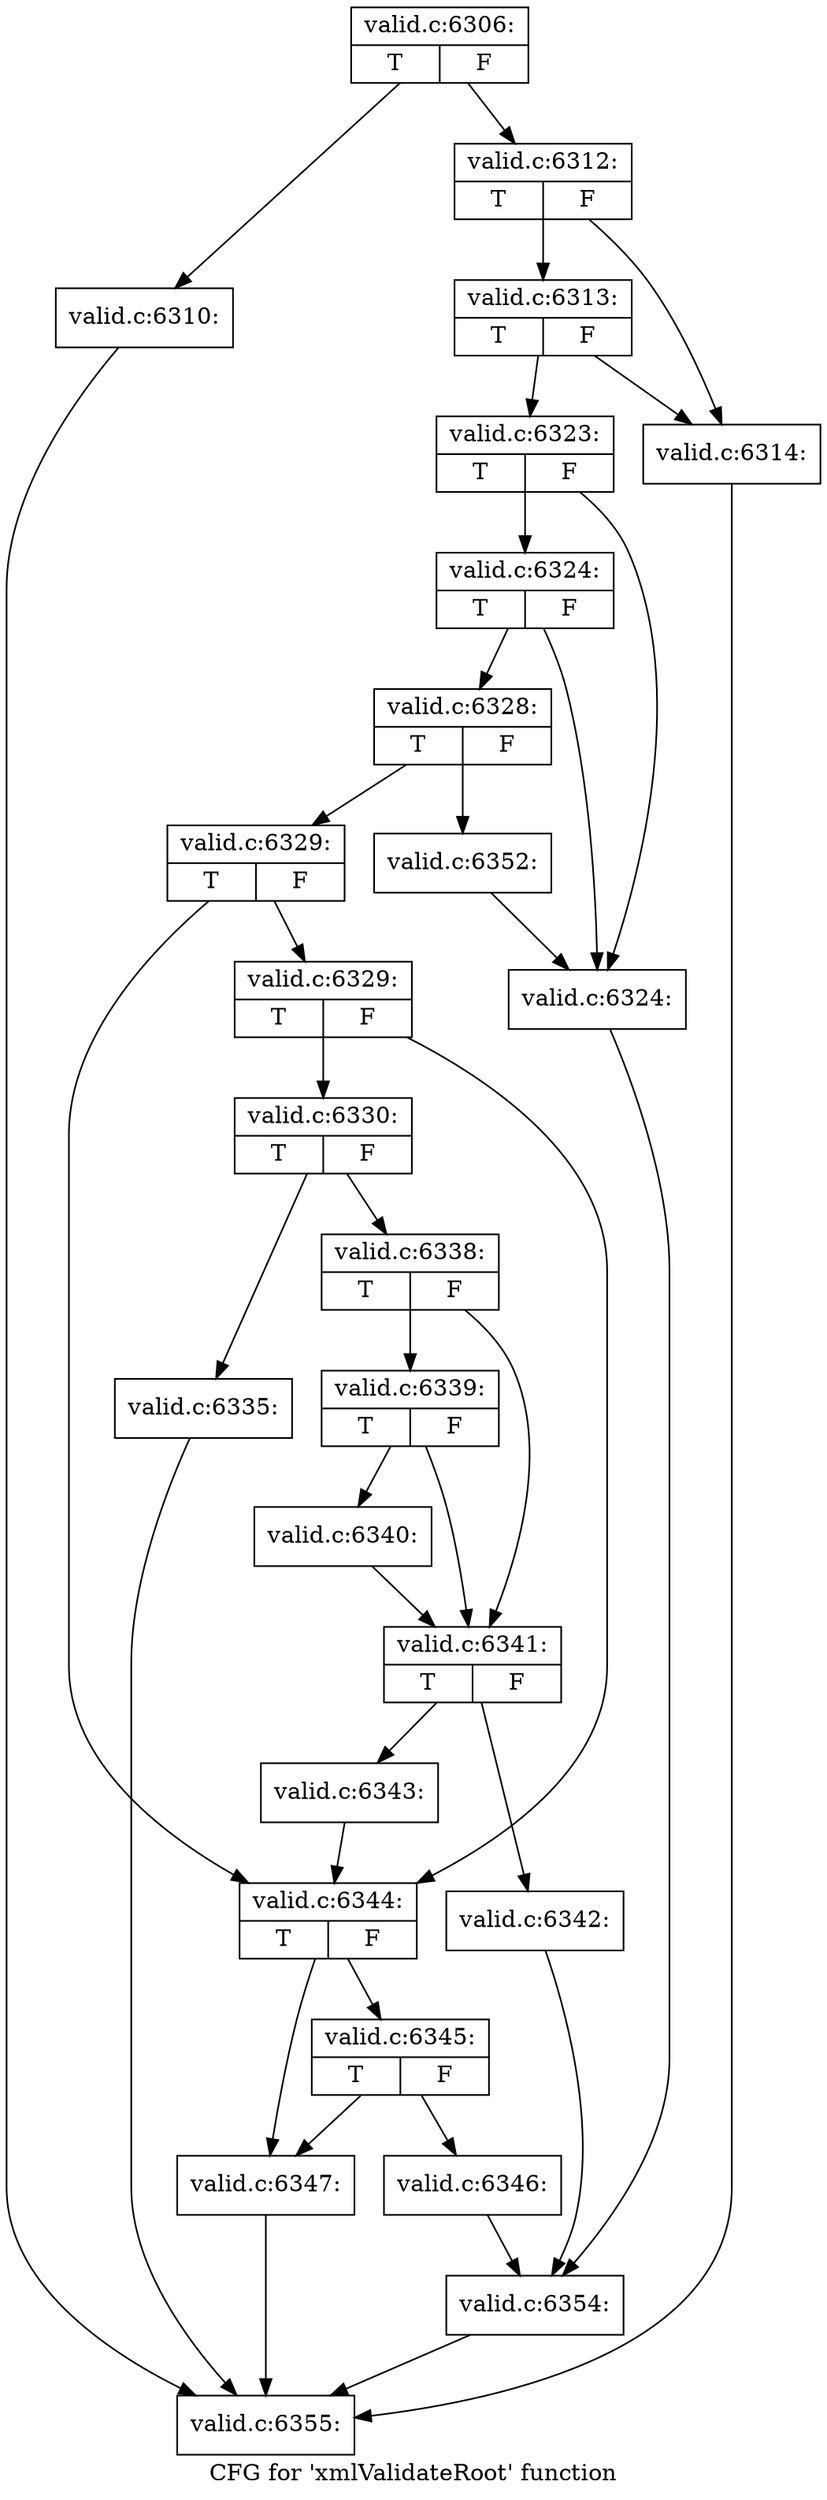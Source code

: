 digraph "CFG for 'xmlValidateRoot' function" {
	label="CFG for 'xmlValidateRoot' function";

	Node0x5198220 [shape=record,label="{valid.c:6306:|{<s0>T|<s1>F}}"];
	Node0x5198220 -> Node0x51ba120;
	Node0x5198220 -> Node0x51ba170;
	Node0x51ba120 [shape=record,label="{valid.c:6310:}"];
	Node0x51ba120 -> Node0x5183cd0;
	Node0x51ba170 [shape=record,label="{valid.c:6312:|{<s0>T|<s1>F}}"];
	Node0x51ba170 -> Node0x51bae70;
	Node0x51ba170 -> Node0x51bb270;
	Node0x51bb270 [shape=record,label="{valid.c:6313:|{<s0>T|<s1>F}}"];
	Node0x51bb270 -> Node0x51bae70;
	Node0x51bb270 -> Node0x51bb1a0;
	Node0x51bae70 [shape=record,label="{valid.c:6314:}"];
	Node0x51bae70 -> Node0x5183cd0;
	Node0x51bb1a0 [shape=record,label="{valid.c:6323:|{<s0>T|<s1>F}}"];
	Node0x51bb1a0 -> Node0x51bbc30;
	Node0x51bb1a0 -> Node0x51bbbe0;
	Node0x51bbc30 [shape=record,label="{valid.c:6324:|{<s0>T|<s1>F}}"];
	Node0x51bbc30 -> Node0x51bbb90;
	Node0x51bbc30 -> Node0x51bbbe0;
	Node0x51bbb90 [shape=record,label="{valid.c:6328:|{<s0>T|<s1>F}}"];
	Node0x51bbb90 -> Node0x51bc580;
	Node0x51bbb90 -> Node0x51bc530;
	Node0x51bc530 [shape=record,label="{valid.c:6329:|{<s0>T|<s1>F}}"];
	Node0x51bc530 -> Node0x51bcd30;
	Node0x51bc530 -> Node0x51bcce0;
	Node0x51bcd30 [shape=record,label="{valid.c:6329:|{<s0>T|<s1>F}}"];
	Node0x51bcd30 -> Node0x51bcc90;
	Node0x51bcd30 -> Node0x51bcce0;
	Node0x51bcc90 [shape=record,label="{valid.c:6330:|{<s0>T|<s1>F}}"];
	Node0x51bcc90 -> Node0x51bf060;
	Node0x51bcc90 -> Node0x51bf0b0;
	Node0x51bf060 [shape=record,label="{valid.c:6335:}"];
	Node0x51bf060 -> Node0x5183cd0;
	Node0x51bf0b0 [shape=record,label="{valid.c:6338:|{<s0>T|<s1>F}}"];
	Node0x51bf0b0 -> Node0x51bfd70;
	Node0x51bf0b0 -> Node0x51bfd20;
	Node0x51bfd70 [shape=record,label="{valid.c:6339:|{<s0>T|<s1>F}}"];
	Node0x51bfd70 -> Node0x51bfcd0;
	Node0x51bfd70 -> Node0x51bfd20;
	Node0x51bfcd0 [shape=record,label="{valid.c:6340:}"];
	Node0x51bfcd0 -> Node0x51bfd20;
	Node0x51bfd20 [shape=record,label="{valid.c:6341:|{<s0>T|<s1>F}}"];
	Node0x51bfd20 -> Node0x51c0730;
	Node0x51bfd20 -> Node0x51c0780;
	Node0x51c0730 [shape=record,label="{valid.c:6342:}"];
	Node0x51c0730 -> Node0x51c0940;
	Node0x51c0780 [shape=record,label="{valid.c:6343:}"];
	Node0x51c0780 -> Node0x51bcce0;
	Node0x51bcce0 [shape=record,label="{valid.c:6344:|{<s0>T|<s1>F}}"];
	Node0x51bcce0 -> Node0x51c1560;
	Node0x51bcce0 -> Node0x51c1510;
	Node0x51c1560 [shape=record,label="{valid.c:6345:|{<s0>T|<s1>F}}"];
	Node0x51c1560 -> Node0x51c14c0;
	Node0x51c1560 -> Node0x51c1510;
	Node0x51c14c0 [shape=record,label="{valid.c:6346:}"];
	Node0x51c14c0 -> Node0x51c0940;
	Node0x51c1510 [shape=record,label="{valid.c:6347:}"];
	Node0x51c1510 -> Node0x5183cd0;
	Node0x51bc580 [shape=record,label="{valid.c:6352:}"];
	Node0x51bc580 -> Node0x51bbbe0;
	Node0x51bbbe0 [shape=record,label="{valid.c:6324:}"];
	Node0x51bbbe0 -> Node0x51c0940;
	Node0x51c0940 [shape=record,label="{valid.c:6354:}"];
	Node0x51c0940 -> Node0x5183cd0;
	Node0x5183cd0 [shape=record,label="{valid.c:6355:}"];
}
